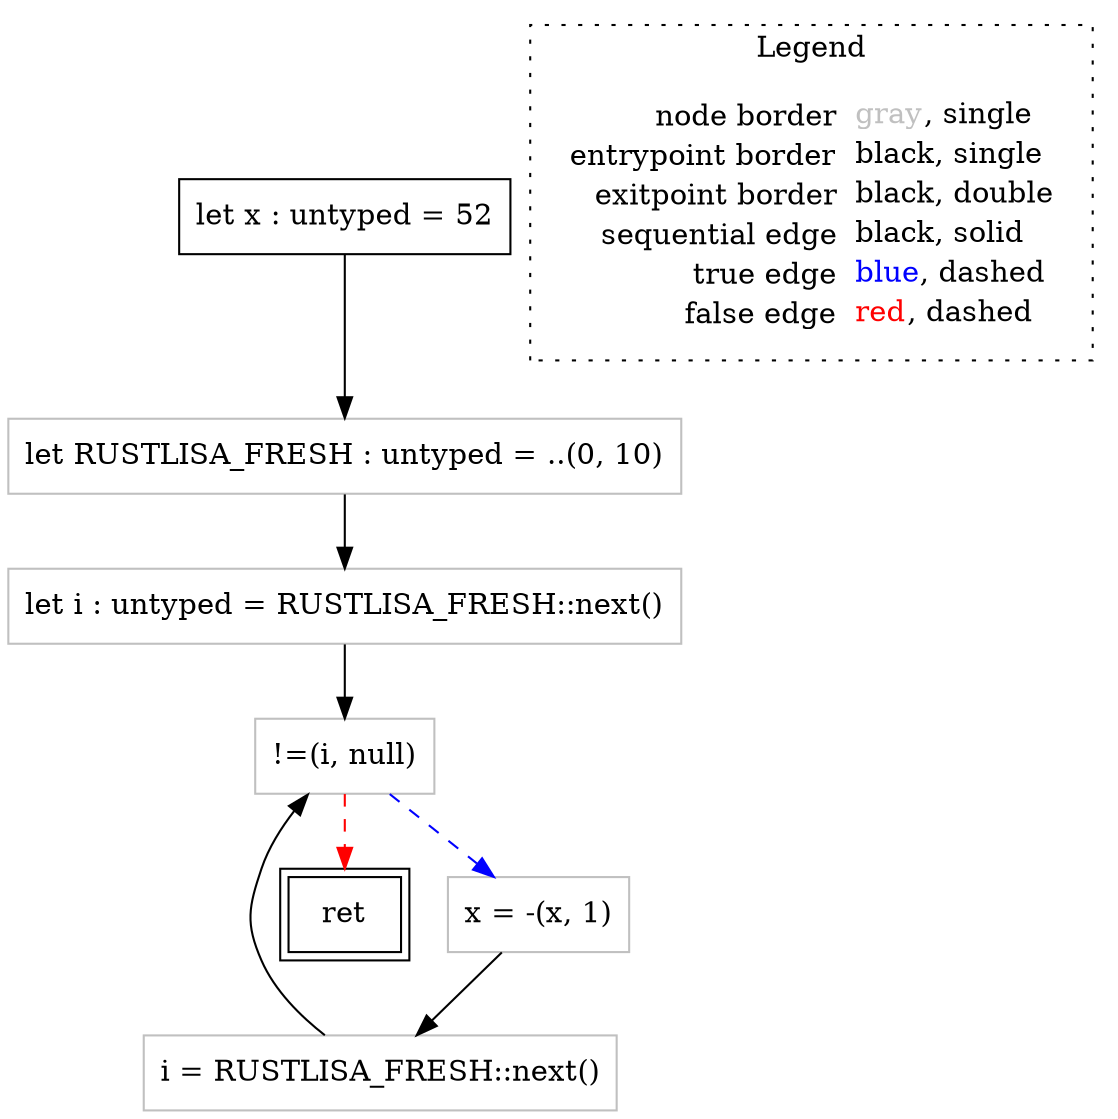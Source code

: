 digraph {
	"node0" [shape="rect",color="black",label=<let x : untyped = 52>];
	"node1" [shape="rect",color="gray",label=<let i : untyped = RUSTLISA_FRESH::next()>];
	"node2" [shape="rect",color="gray",label=<i = RUSTLISA_FRESH::next()>];
	"node3" [shape="rect",color="gray",label=<let RUSTLISA_FRESH : untyped = ..(0, 10)>];
	"node4" [shape="rect",color="gray",label=<!=(i, null)>];
	"node5" [shape="rect",color="black",peripheries="2",label=<ret>];
	"node6" [shape="rect",color="gray",label=<x = -(x, 1)>];
	"node1" -> "node4" [color="black"];
	"node2" -> "node4" [color="black"];
	"node3" -> "node1" [color="black"];
	"node4" -> "node5" [color="red",style="dashed"];
	"node4" -> "node6" [color="blue",style="dashed"];
	"node0" -> "node3" [color="black"];
	"node6" -> "node2" [color="black"];
subgraph cluster_legend {
	label="Legend";
	style=dotted;
	node [shape=plaintext];
	"legend" [label=<<table border="0" cellpadding="2" cellspacing="0" cellborder="0"><tr><td align="right">node border&nbsp;</td><td align="left"><font color="gray">gray</font>, single</td></tr><tr><td align="right">entrypoint border&nbsp;</td><td align="left"><font color="black">black</font>, single</td></tr><tr><td align="right">exitpoint border&nbsp;</td><td align="left"><font color="black">black</font>, double</td></tr><tr><td align="right">sequential edge&nbsp;</td><td align="left"><font color="black">black</font>, solid</td></tr><tr><td align="right">true edge&nbsp;</td><td align="left"><font color="blue">blue</font>, dashed</td></tr><tr><td align="right">false edge&nbsp;</td><td align="left"><font color="red">red</font>, dashed</td></tr></table>>];
}

}
